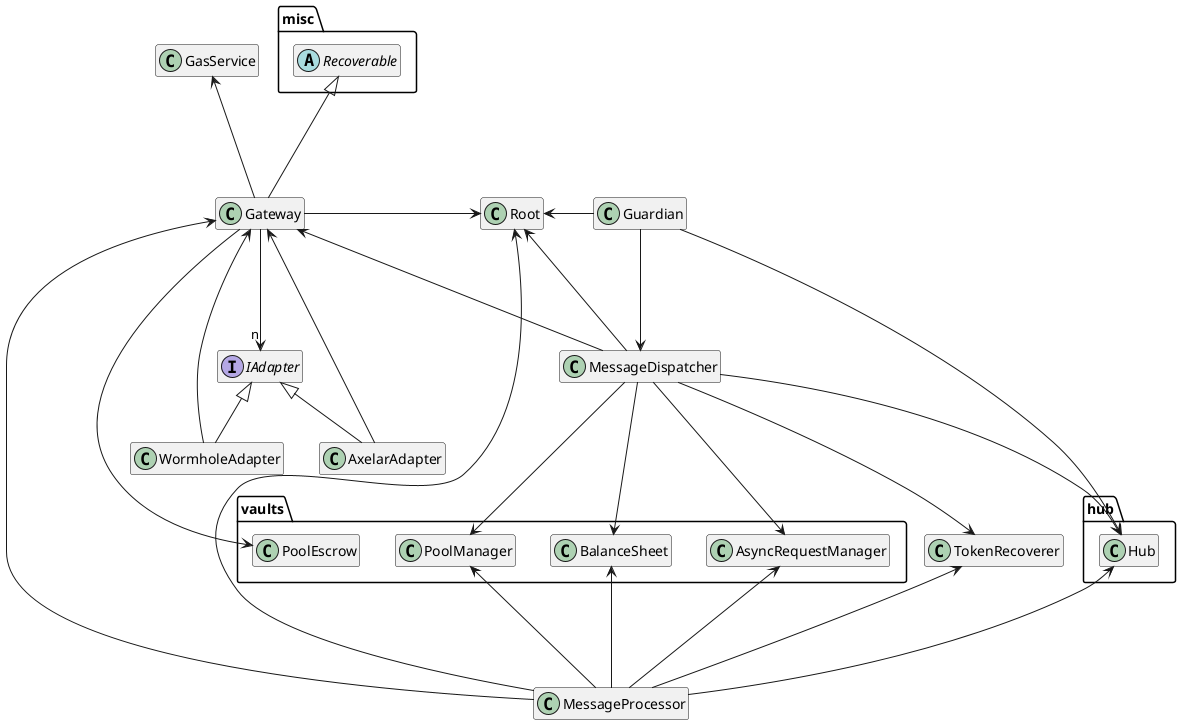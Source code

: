 @startuml
hide empty members

package misc {
    abstract Recoverable
}

package hub {
    class Hub
}

package vaults {
    class PoolEscrow
    class PoolManager
    class AsyncRequestManager
    class BalanceSheet
}

interface IAdapter

class TokenRecoverer
class Root
class MessageDispatcher
class MessageProcessor
class Gateway
class AxelarAdapter
class WormholeAdapter
class Guardian
class GasService

AxelarAdapter -up-|> IAdapter
AxelarAdapter -up--> Gateway

WormholeAdapter -up-|> IAdapter
WormholeAdapter -up--> Gateway

MessageProcessor --up-> Root
MessageProcessor --up-> TokenRecoverer
MessageProcessor --up-> Hub
MessageProcessor --up-> PoolManager
MessageProcessor --up-> AsyncRequestManager
MessageProcessor --up-> BalanceSheet
MessageProcessor --up-> Gateway

MessageDispatcher ---> Root
MessageDispatcher ---> TokenRecoverer
MessageDispatcher ---> Gateway
MessageDispatcher ---> Hub
MessageDispatcher ---> PoolManager
MessageDispatcher ---> AsyncRequestManager
MessageDispatcher ---> BalanceSheet

Guardian ---> Hub
Guardian -left---> Root
Guardian ---> MessageDispatcher

Gateway -up--> GasService
Gateway -up--|> Recoverable
Gateway -right-> Root
Gateway -down-->"n" IAdapter
Gateway -left-> PoolEscrow

@enduml
